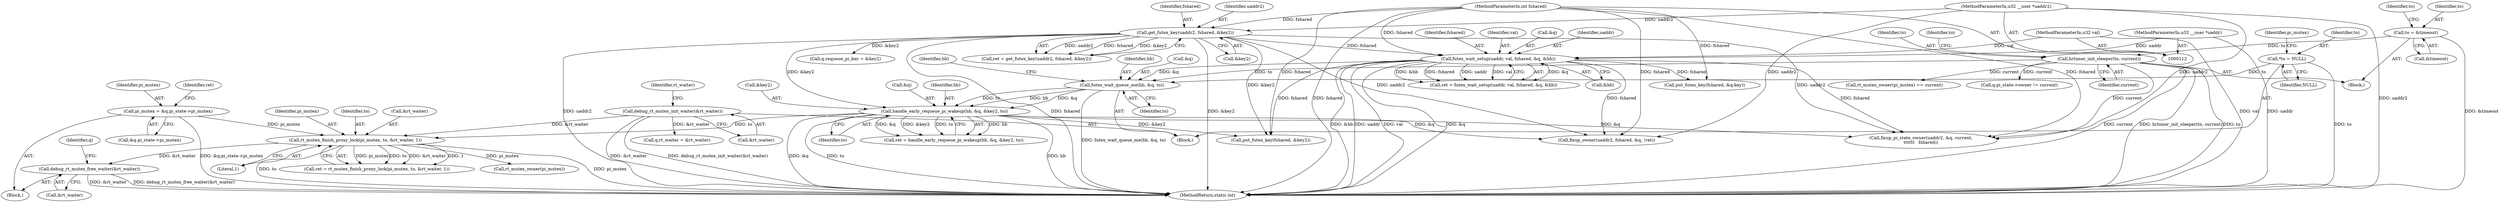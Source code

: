 digraph "0_linux_7ada876a8703f23befbb20a7465a702ee39b1704_0@API" {
"1000317" [label="(Call,debug_rt_mutex_free_waiter(&rt_waiter))"];
"1000311" [label="(Call,rt_mutex_finish_proxy_lock(pi_mutex, to, &rt_waiter, 1))"];
"1000301" [label="(Call,pi_mutex = &q.pi_state->pi_mutex)"];
"1000243" [label="(Call,handle_early_requeue_pi_wakeup(hb, &q, &key2, to))"];
"1000231" [label="(Call,futex_wait_queue_me(hb, &q, to))"];
"1000220" [label="(Call,futex_wait_setup(uaddr, val, fshared, &q, &hb))"];
"1000113" [label="(MethodParameterIn,u32 __user *uaddr)"];
"1000115" [label="(MethodParameterIn,u32 val)"];
"1000185" [label="(Call,get_futex_key(uaddr2, fshared, &key2))"];
"1000119" [label="(MethodParameterIn,u32 __user *uaddr2)"];
"1000114" [label="(MethodParameterIn,int fshared)"];
"1000159" [label="(Call,hrtimer_init_sleeper(to, current))"];
"1000145" [label="(Call,to = &timeout)"];
"1000123" [label="(Call,*to = NULL)"];
"1000172" [label="(Call,debug_rt_mutex_init_waiter(&rt_waiter))"];
"1000326" [label="(Call,fixup_owner(uaddr2, fshared, &q, !ret))"];
"1000188" [label="(Call,&key2)"];
"1000224" [label="(Call,&q)"];
"1000243" [label="(Call,handle_early_requeue_pi_wakeup(hb, &q, &key2, to))"];
"1000316" [label="(Literal,1)"];
"1000220" [label="(Call,futex_wait_setup(uaddr, val, fshared, &q, &hb))"];
"1000247" [label="(Call,&key2)"];
"1000221" [label="(Identifier,uaddr)"];
"1000311" [label="(Call,rt_mutex_finish_proxy_lock(pi_mutex, to, &rt_waiter, 1))"];
"1000314" [label="(Call,&rt_waiter)"];
"1000186" [label="(Identifier,uaddr2)"];
"1000232" [label="(Identifier,hb)"];
"1000177" [label="(Identifier,rt_waiter)"];
"1000294" [label="(Block,)"];
"1000223" [label="(Identifier,fshared)"];
"1000398" [label="(MethodReturn,static int)"];
"1000371" [label="(Call,put_futex_key(fshared, &q.key))"];
"1000212" [label="(Call,q.requeue_pi_key = &key2)"];
"1000249" [label="(Identifier,to)"];
"1000222" [label="(Identifier,val)"];
"1000301" [label="(Call,pi_mutex = &q.pi_state->pi_mutex)"];
"1000303" [label="(Call,&q.pi_state->pi_mutex)"];
"1000206" [label="(Call,q.rt_waiter = &rt_waiter)"];
"1000165" [label="(Identifier,to)"];
"1000113" [label="(MethodParameterIn,u32 __user *uaddr)"];
"1000120" [label="(Block,)"];
"1000161" [label="(Identifier,current)"];
"1000353" [label="(Call,rt_mutex_owner(pi_mutex) == current)"];
"1000119" [label="(MethodParameterIn,u32 __user *uaddr2)"];
"1000309" [label="(Call,ret = rt_mutex_finish_proxy_lock(pi_mutex, to, &rt_waiter, 1))"];
"1000160" [label="(Identifier,to)"];
"1000147" [label="(Call,&timeout)"];
"1000354" [label="(Call,rt_mutex_owner(pi_mutex))"];
"1000312" [label="(Identifier,pi_mutex)"];
"1000146" [label="(Identifier,to)"];
"1000245" [label="(Call,&q)"];
"1000183" [label="(Call,ret = get_futex_key(uaddr2, fshared, &key2))"];
"1000124" [label="(Identifier,to)"];
"1000129" [label="(Identifier,pi_mutex)"];
"1000159" [label="(Call,hrtimer_init_sleeper(to, current))"];
"1000187" [label="(Identifier,fshared)"];
"1000125" [label="(Identifier,NULL)"];
"1000322" [label="(Identifier,q)"];
"1000235" [label="(Identifier,to)"];
"1000233" [label="(Call,&q)"];
"1000244" [label="(Identifier,hb)"];
"1000241" [label="(Call,ret = handle_early_requeue_pi_wakeup(hb, &q, &key2, to))"];
"1000269" [label="(Call,q.pi_state->owner != current)"];
"1000115" [label="(MethodParameterIn,u32 val)"];
"1000226" [label="(Call,&hb)"];
"1000283" [label="(Call,fixup_pi_state_owner(uaddr2, &q, current,\n\t\t\t\t\t\t   fshared))"];
"1000313" [label="(Identifier,to)"];
"1000114" [label="(MethodParameterIn,int fshared)"];
"1000231" [label="(Call,futex_wait_queue_me(hb, &q, to))"];
"1000152" [label="(Identifier,to)"];
"1000218" [label="(Call,ret = futex_wait_setup(uaddr, val, fshared, &q, &hb))"];
"1000145" [label="(Call,to = &timeout)"];
"1000317" [label="(Call,debug_rt_mutex_free_waiter(&rt_waiter))"];
"1000173" [label="(Call,&rt_waiter)"];
"1000172" [label="(Call,debug_rt_mutex_init_waiter(&rt_waiter))"];
"1000185" [label="(Call,get_futex_key(uaddr2, fshared, &key2))"];
"1000378" [label="(Call,put_futex_key(fshared, &key2))"];
"1000310" [label="(Identifier,ret)"];
"1000302" [label="(Identifier,pi_mutex)"];
"1000239" [label="(Identifier,hb)"];
"1000123" [label="(Call,*to = NULL)"];
"1000318" [label="(Call,&rt_waiter)"];
"1000144" [label="(Block,)"];
"1000317" -> "1000294"  [label="AST: "];
"1000317" -> "1000318"  [label="CFG: "];
"1000318" -> "1000317"  [label="AST: "];
"1000322" -> "1000317"  [label="CFG: "];
"1000317" -> "1000398"  [label="DDG: &rt_waiter"];
"1000317" -> "1000398"  [label="DDG: debug_rt_mutex_free_waiter(&rt_waiter)"];
"1000311" -> "1000317"  [label="DDG: &rt_waiter"];
"1000311" -> "1000309"  [label="AST: "];
"1000311" -> "1000316"  [label="CFG: "];
"1000312" -> "1000311"  [label="AST: "];
"1000313" -> "1000311"  [label="AST: "];
"1000314" -> "1000311"  [label="AST: "];
"1000316" -> "1000311"  [label="AST: "];
"1000309" -> "1000311"  [label="CFG: "];
"1000311" -> "1000398"  [label="DDG: pi_mutex"];
"1000311" -> "1000398"  [label="DDG: to"];
"1000311" -> "1000309"  [label="DDG: pi_mutex"];
"1000311" -> "1000309"  [label="DDG: to"];
"1000311" -> "1000309"  [label="DDG: &rt_waiter"];
"1000311" -> "1000309"  [label="DDG: 1"];
"1000301" -> "1000311"  [label="DDG: pi_mutex"];
"1000243" -> "1000311"  [label="DDG: to"];
"1000172" -> "1000311"  [label="DDG: &rt_waiter"];
"1000311" -> "1000354"  [label="DDG: pi_mutex"];
"1000301" -> "1000294"  [label="AST: "];
"1000301" -> "1000303"  [label="CFG: "];
"1000302" -> "1000301"  [label="AST: "];
"1000303" -> "1000301"  [label="AST: "];
"1000310" -> "1000301"  [label="CFG: "];
"1000301" -> "1000398"  [label="DDG: &q.pi_state->pi_mutex"];
"1000243" -> "1000241"  [label="AST: "];
"1000243" -> "1000249"  [label="CFG: "];
"1000244" -> "1000243"  [label="AST: "];
"1000245" -> "1000243"  [label="AST: "];
"1000247" -> "1000243"  [label="AST: "];
"1000249" -> "1000243"  [label="AST: "];
"1000241" -> "1000243"  [label="CFG: "];
"1000243" -> "1000398"  [label="DDG: hb"];
"1000243" -> "1000398"  [label="DDG: &q"];
"1000243" -> "1000398"  [label="DDG: to"];
"1000243" -> "1000241"  [label="DDG: hb"];
"1000243" -> "1000241"  [label="DDG: &q"];
"1000243" -> "1000241"  [label="DDG: &key2"];
"1000243" -> "1000241"  [label="DDG: to"];
"1000231" -> "1000243"  [label="DDG: hb"];
"1000231" -> "1000243"  [label="DDG: &q"];
"1000231" -> "1000243"  [label="DDG: to"];
"1000185" -> "1000243"  [label="DDG: &key2"];
"1000243" -> "1000283"  [label="DDG: &q"];
"1000243" -> "1000326"  [label="DDG: &q"];
"1000243" -> "1000378"  [label="DDG: &key2"];
"1000231" -> "1000120"  [label="AST: "];
"1000231" -> "1000235"  [label="CFG: "];
"1000232" -> "1000231"  [label="AST: "];
"1000233" -> "1000231"  [label="AST: "];
"1000235" -> "1000231"  [label="AST: "];
"1000239" -> "1000231"  [label="CFG: "];
"1000231" -> "1000398"  [label="DDG: futex_wait_queue_me(hb, &q, to)"];
"1000220" -> "1000231"  [label="DDG: &q"];
"1000159" -> "1000231"  [label="DDG: to"];
"1000123" -> "1000231"  [label="DDG: to"];
"1000220" -> "1000218"  [label="AST: "];
"1000220" -> "1000226"  [label="CFG: "];
"1000221" -> "1000220"  [label="AST: "];
"1000222" -> "1000220"  [label="AST: "];
"1000223" -> "1000220"  [label="AST: "];
"1000224" -> "1000220"  [label="AST: "];
"1000226" -> "1000220"  [label="AST: "];
"1000218" -> "1000220"  [label="CFG: "];
"1000220" -> "1000398"  [label="DDG: uaddr"];
"1000220" -> "1000398"  [label="DDG: &hb"];
"1000220" -> "1000398"  [label="DDG: val"];
"1000220" -> "1000398"  [label="DDG: &q"];
"1000220" -> "1000218"  [label="DDG: &q"];
"1000220" -> "1000218"  [label="DDG: &hb"];
"1000220" -> "1000218"  [label="DDG: fshared"];
"1000220" -> "1000218"  [label="DDG: uaddr"];
"1000220" -> "1000218"  [label="DDG: val"];
"1000113" -> "1000220"  [label="DDG: uaddr"];
"1000115" -> "1000220"  [label="DDG: val"];
"1000185" -> "1000220"  [label="DDG: fshared"];
"1000114" -> "1000220"  [label="DDG: fshared"];
"1000220" -> "1000283"  [label="DDG: fshared"];
"1000220" -> "1000326"  [label="DDG: fshared"];
"1000220" -> "1000371"  [label="DDG: fshared"];
"1000220" -> "1000378"  [label="DDG: fshared"];
"1000113" -> "1000112"  [label="AST: "];
"1000113" -> "1000398"  [label="DDG: uaddr"];
"1000115" -> "1000112"  [label="AST: "];
"1000115" -> "1000398"  [label="DDG: val"];
"1000185" -> "1000183"  [label="AST: "];
"1000185" -> "1000188"  [label="CFG: "];
"1000186" -> "1000185"  [label="AST: "];
"1000187" -> "1000185"  [label="AST: "];
"1000188" -> "1000185"  [label="AST: "];
"1000183" -> "1000185"  [label="CFG: "];
"1000185" -> "1000398"  [label="DDG: &key2"];
"1000185" -> "1000398"  [label="DDG: uaddr2"];
"1000185" -> "1000398"  [label="DDG: fshared"];
"1000185" -> "1000183"  [label="DDG: uaddr2"];
"1000185" -> "1000183"  [label="DDG: fshared"];
"1000185" -> "1000183"  [label="DDG: &key2"];
"1000119" -> "1000185"  [label="DDG: uaddr2"];
"1000114" -> "1000185"  [label="DDG: fshared"];
"1000185" -> "1000212"  [label="DDG: &key2"];
"1000185" -> "1000283"  [label="DDG: uaddr2"];
"1000185" -> "1000326"  [label="DDG: uaddr2"];
"1000185" -> "1000378"  [label="DDG: &key2"];
"1000119" -> "1000112"  [label="AST: "];
"1000119" -> "1000398"  [label="DDG: uaddr2"];
"1000119" -> "1000283"  [label="DDG: uaddr2"];
"1000119" -> "1000326"  [label="DDG: uaddr2"];
"1000114" -> "1000112"  [label="AST: "];
"1000114" -> "1000398"  [label="DDG: fshared"];
"1000114" -> "1000283"  [label="DDG: fshared"];
"1000114" -> "1000326"  [label="DDG: fshared"];
"1000114" -> "1000371"  [label="DDG: fshared"];
"1000114" -> "1000378"  [label="DDG: fshared"];
"1000159" -> "1000144"  [label="AST: "];
"1000159" -> "1000161"  [label="CFG: "];
"1000160" -> "1000159"  [label="AST: "];
"1000161" -> "1000159"  [label="AST: "];
"1000165" -> "1000159"  [label="CFG: "];
"1000159" -> "1000398"  [label="DDG: hrtimer_init_sleeper(to, current)"];
"1000159" -> "1000398"  [label="DDG: to"];
"1000159" -> "1000398"  [label="DDG: current"];
"1000145" -> "1000159"  [label="DDG: to"];
"1000159" -> "1000269"  [label="DDG: current"];
"1000159" -> "1000283"  [label="DDG: current"];
"1000159" -> "1000353"  [label="DDG: current"];
"1000145" -> "1000144"  [label="AST: "];
"1000145" -> "1000147"  [label="CFG: "];
"1000146" -> "1000145"  [label="AST: "];
"1000147" -> "1000145"  [label="AST: "];
"1000152" -> "1000145"  [label="CFG: "];
"1000145" -> "1000398"  [label="DDG: &timeout"];
"1000123" -> "1000120"  [label="AST: "];
"1000123" -> "1000125"  [label="CFG: "];
"1000124" -> "1000123"  [label="AST: "];
"1000125" -> "1000123"  [label="AST: "];
"1000129" -> "1000123"  [label="CFG: "];
"1000123" -> "1000398"  [label="DDG: to"];
"1000172" -> "1000120"  [label="AST: "];
"1000172" -> "1000173"  [label="CFG: "];
"1000173" -> "1000172"  [label="AST: "];
"1000177" -> "1000172"  [label="CFG: "];
"1000172" -> "1000398"  [label="DDG: debug_rt_mutex_init_waiter(&rt_waiter)"];
"1000172" -> "1000398"  [label="DDG: &rt_waiter"];
"1000172" -> "1000206"  [label="DDG: &rt_waiter"];
}
